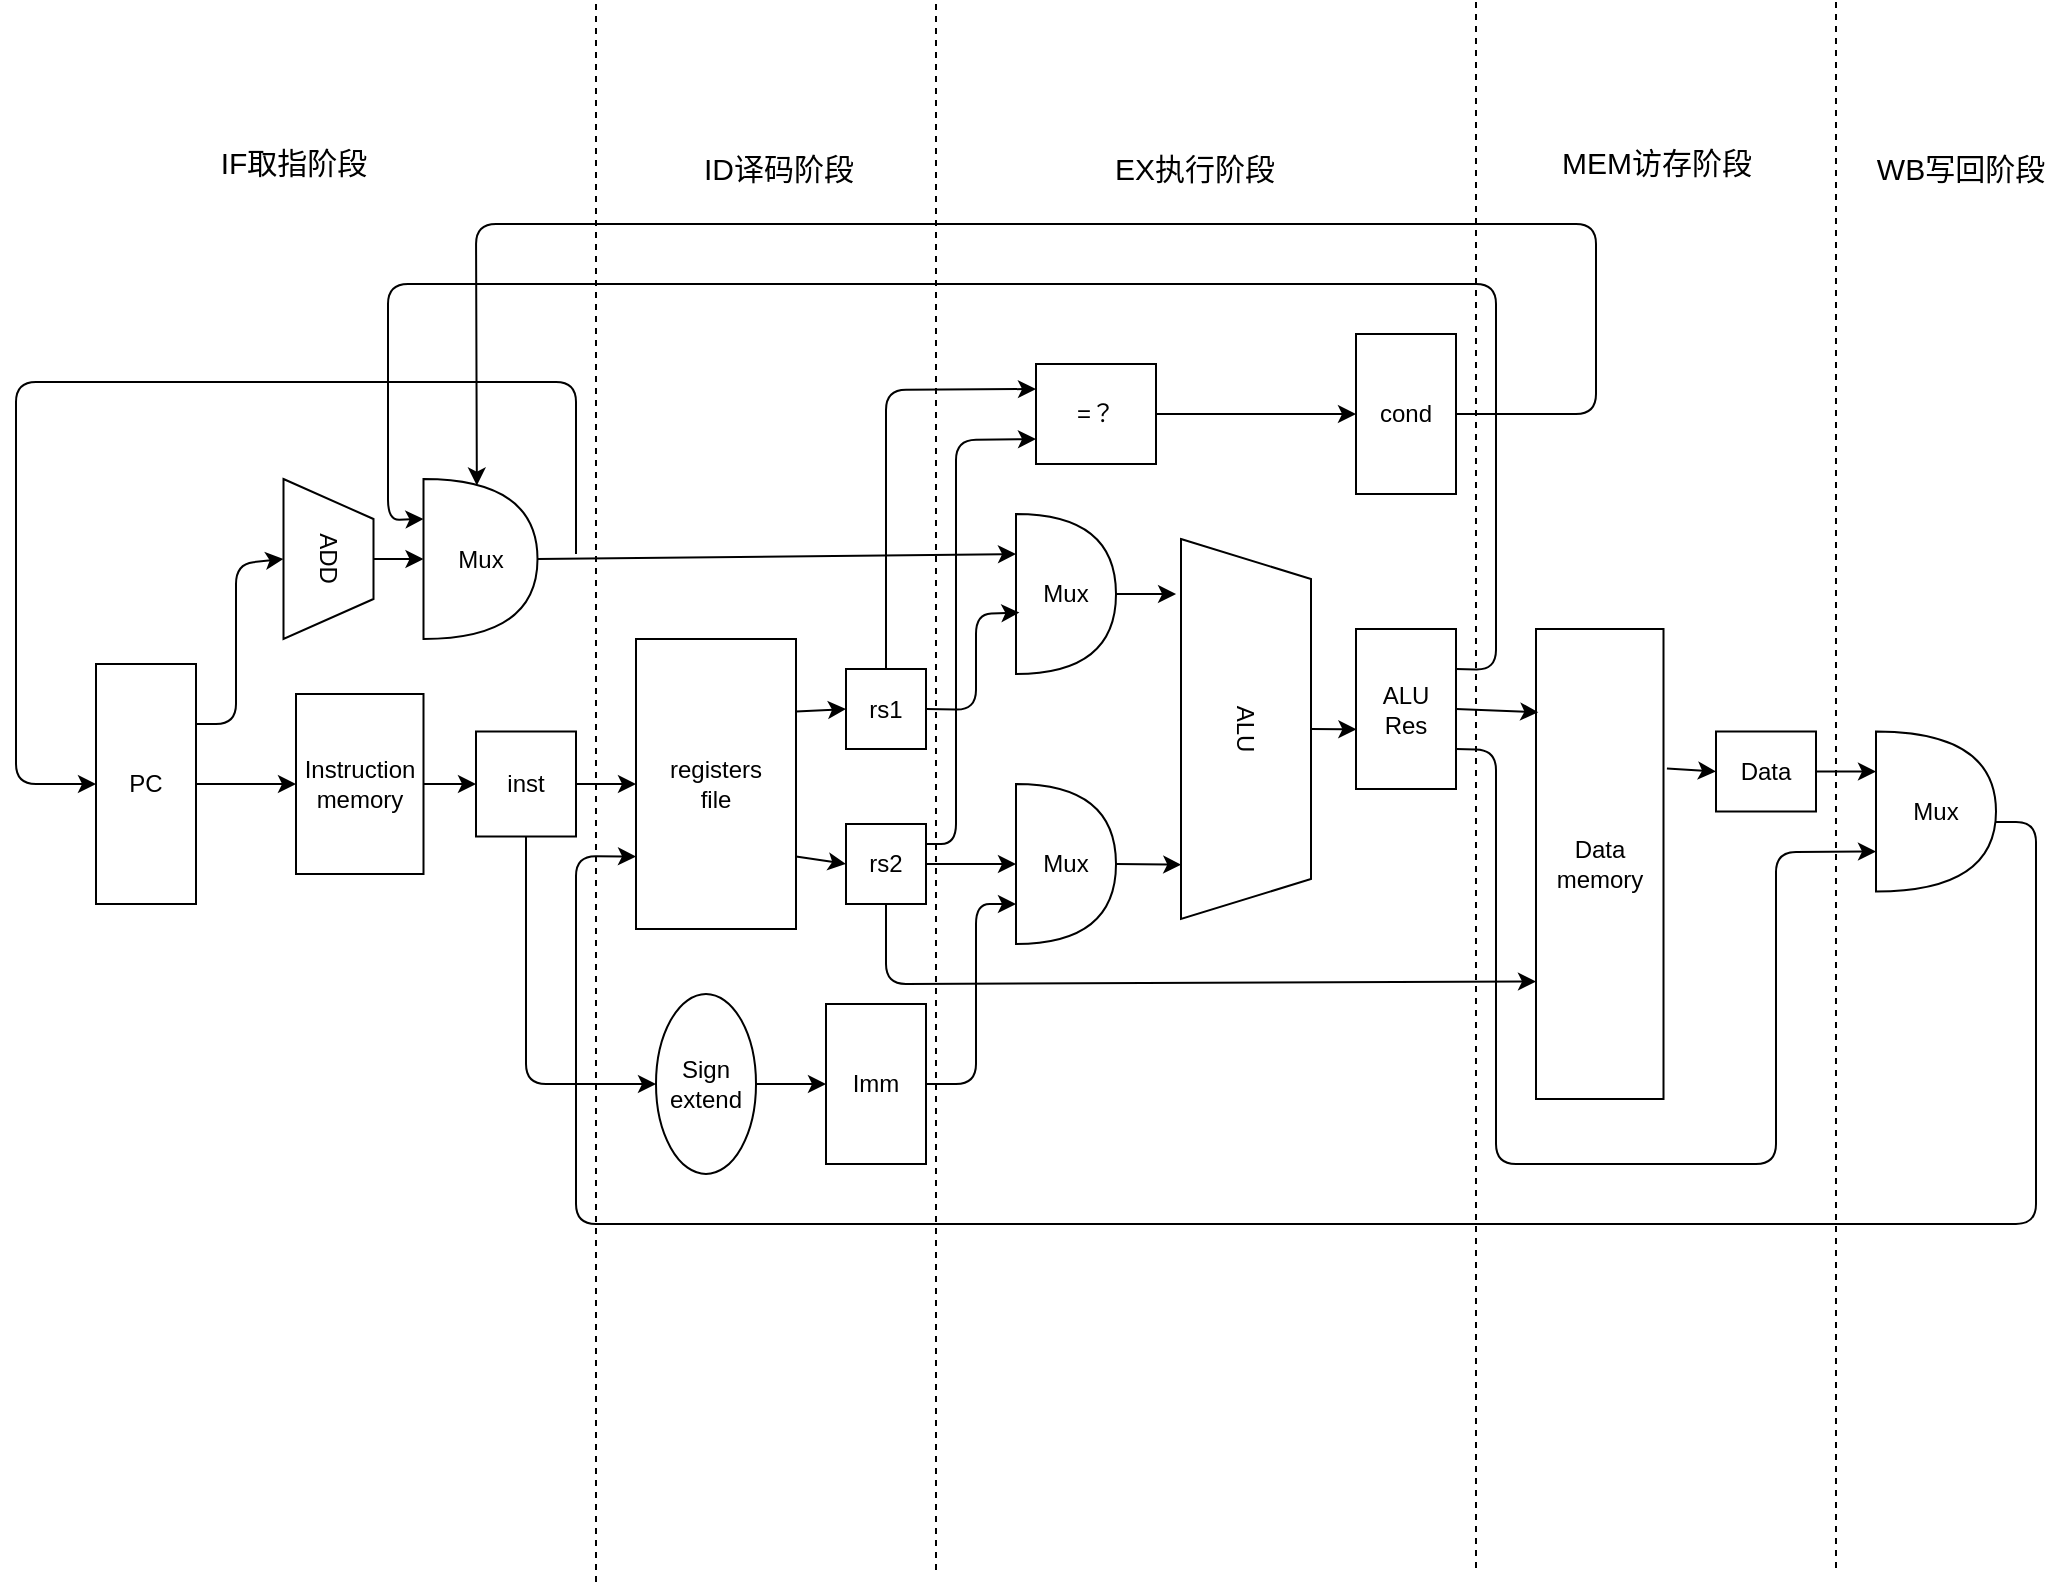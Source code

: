 <mxfile version="14.6.13" type="github">
  <diagram id="mHrBLoBE_nKFGg-nJntb" name="Page-1">
    <mxGraphModel dx="1490" dy="984" grid="0" gridSize="10" guides="1" tooltips="1" connect="1" arrows="1" fold="1" page="0" pageScale="1" pageWidth="827" pageHeight="1169" math="0" shadow="0">
      <root>
        <mxCell id="0" />
        <mxCell id="1" parent="0" />
        <mxCell id="O-riVDPIGo2HMmUdeqhT-26" style="edgeStyle=orthogonalEdgeStyle;rounded=0;orthogonalLoop=1;jettySize=auto;html=1;exitX=1;exitY=0.5;exitDx=0;exitDy=0;entryX=0;entryY=0.5;entryDx=0;entryDy=0;" parent="1" source="O-riVDPIGo2HMmUdeqhT-2" target="O-riVDPIGo2HMmUdeqhT-4" edge="1">
          <mxGeometry relative="1" as="geometry" />
        </mxCell>
        <mxCell id="O-riVDPIGo2HMmUdeqhT-2" value="PC" style="rounded=0;whiteSpace=wrap;html=1;" parent="1" vertex="1">
          <mxGeometry x="130" y="130" width="50" height="120" as="geometry" />
        </mxCell>
        <mxCell id="O-riVDPIGo2HMmUdeqhT-3" value="ADD" style="shape=trapezoid;perimeter=trapezoidPerimeter;whiteSpace=wrap;html=1;fixedSize=1;rotation=90;" parent="1" vertex="1">
          <mxGeometry x="206.25" y="55" width="80" height="45" as="geometry" />
        </mxCell>
        <mxCell id="O-riVDPIGo2HMmUdeqhT-4" value="Instruction&lt;br&gt;memory" style="rounded=0;whiteSpace=wrap;html=1;" parent="1" vertex="1">
          <mxGeometry x="230" y="145" width="63.75" height="90" as="geometry" />
        </mxCell>
        <mxCell id="O-riVDPIGo2HMmUdeqhT-34" style="edgeStyle=orthogonalEdgeStyle;rounded=0;orthogonalLoop=1;jettySize=auto;html=1;exitX=1;exitY=0.5;exitDx=0;exitDy=0;" parent="1" source="O-riVDPIGo2HMmUdeqhT-6" target="O-riVDPIGo2HMmUdeqhT-7" edge="1">
          <mxGeometry relative="1" as="geometry" />
        </mxCell>
        <mxCell id="O-riVDPIGo2HMmUdeqhT-6" value="inst" style="rounded=0;whiteSpace=wrap;html=1;" parent="1" vertex="1">
          <mxGeometry x="320" y="163.75" width="50" height="52.5" as="geometry" />
        </mxCell>
        <mxCell id="O-riVDPIGo2HMmUdeqhT-7" value="registers&lt;br&gt;file" style="rounded=0;whiteSpace=wrap;html=1;" parent="1" vertex="1">
          <mxGeometry x="400" y="117.5" width="80" height="145" as="geometry" />
        </mxCell>
        <mxCell id="O-riVDPIGo2HMmUdeqhT-8" value="rs1" style="rounded=0;whiteSpace=wrap;html=1;" parent="1" vertex="1">
          <mxGeometry x="505" y="132.5" width="40" height="40" as="geometry" />
        </mxCell>
        <mxCell id="O-riVDPIGo2HMmUdeqhT-9" value="rs2" style="rounded=0;whiteSpace=wrap;html=1;" parent="1" vertex="1">
          <mxGeometry x="505" y="210" width="40" height="40" as="geometry" />
        </mxCell>
        <mxCell id="O-riVDPIGo2HMmUdeqhT-11" value="Mux" style="shape=or;whiteSpace=wrap;html=1;" parent="1" vertex="1">
          <mxGeometry x="590" y="55" width="50" height="80" as="geometry" />
        </mxCell>
        <mxCell id="O-riVDPIGo2HMmUdeqhT-12" value="Mux" style="shape=or;whiteSpace=wrap;html=1;" parent="1" vertex="1">
          <mxGeometry x="590" y="190" width="50" height="80" as="geometry" />
        </mxCell>
        <mxCell id="O-riVDPIGo2HMmUdeqhT-13" value="ALU" style="shape=trapezoid;perimeter=trapezoidPerimeter;whiteSpace=wrap;html=1;fixedSize=1;rotation=90;" parent="1" vertex="1">
          <mxGeometry x="610" y="130" width="190" height="65" as="geometry" />
        </mxCell>
        <mxCell id="O-riVDPIGo2HMmUdeqhT-14" value="Mux" style="shape=or;whiteSpace=wrap;html=1;" parent="1" vertex="1">
          <mxGeometry x="293.75" y="37.5" width="57" height="80" as="geometry" />
        </mxCell>
        <mxCell id="O-riVDPIGo2HMmUdeqhT-15" value="=？" style="rounded=0;whiteSpace=wrap;html=1;" parent="1" vertex="1">
          <mxGeometry x="600" y="-20" width="60" height="50" as="geometry" />
        </mxCell>
        <mxCell id="O-riVDPIGo2HMmUdeqhT-16" value="cond" style="rounded=0;whiteSpace=wrap;html=1;" parent="1" vertex="1">
          <mxGeometry x="760" y="-35" width="50" height="80" as="geometry" />
        </mxCell>
        <mxCell id="O-riVDPIGo2HMmUdeqhT-17" value="ALU&lt;br&gt;Res" style="rounded=0;whiteSpace=wrap;html=1;" parent="1" vertex="1">
          <mxGeometry x="760" y="112.5" width="50" height="80" as="geometry" />
        </mxCell>
        <mxCell id="O-riVDPIGo2HMmUdeqhT-18" value="Data&lt;br&gt;memory" style="rounded=0;whiteSpace=wrap;html=1;" parent="1" vertex="1">
          <mxGeometry x="850" y="112.5" width="63.75" height="235" as="geometry" />
        </mxCell>
        <mxCell id="O-riVDPIGo2HMmUdeqhT-19" value="Data" style="rounded=0;whiteSpace=wrap;html=1;" parent="1" vertex="1">
          <mxGeometry x="940" y="163.75" width="50" height="40" as="geometry" />
        </mxCell>
        <mxCell id="O-riVDPIGo2HMmUdeqhT-20" value="Mux" style="shape=or;whiteSpace=wrap;html=1;" parent="1" vertex="1">
          <mxGeometry x="1020" y="163.75" width="60" height="80" as="geometry" />
        </mxCell>
        <mxCell id="O-riVDPIGo2HMmUdeqhT-23" value="Imm" style="rounded=0;whiteSpace=wrap;html=1;" parent="1" vertex="1">
          <mxGeometry x="495" y="300" width="50" height="80" as="geometry" />
        </mxCell>
        <mxCell id="O-riVDPIGo2HMmUdeqhT-24" value="Sign&lt;br&gt;extend" style="ellipse;whiteSpace=wrap;html=1;" parent="1" vertex="1">
          <mxGeometry x="410" y="295" width="50" height="90" as="geometry" />
        </mxCell>
        <mxCell id="O-riVDPIGo2HMmUdeqhT-25" value="" style="endArrow=classic;html=1;exitX=0.5;exitY=1;exitDx=0;exitDy=0;entryX=0;entryY=0.5;entryDx=0;entryDy=0;" parent="1" source="O-riVDPIGo2HMmUdeqhT-6" target="O-riVDPIGo2HMmUdeqhT-24" edge="1">
          <mxGeometry width="50" height="50" relative="1" as="geometry">
            <mxPoint x="660" y="365" as="sourcePoint" />
            <mxPoint x="710" y="315" as="targetPoint" />
            <Array as="points">
              <mxPoint x="345" y="340" />
            </Array>
          </mxGeometry>
        </mxCell>
        <mxCell id="O-riVDPIGo2HMmUdeqhT-27" value="" style="endArrow=classic;html=1;exitX=1;exitY=0.75;exitDx=0;exitDy=0;entryX=0;entryY=0.5;entryDx=0;entryDy=0;" parent="1" source="O-riVDPIGo2HMmUdeqhT-7" target="O-riVDPIGo2HMmUdeqhT-9" edge="1">
          <mxGeometry width="50" height="50" relative="1" as="geometry">
            <mxPoint x="650" y="300" as="sourcePoint" />
            <mxPoint x="700" y="250" as="targetPoint" />
          </mxGeometry>
        </mxCell>
        <mxCell id="O-riVDPIGo2HMmUdeqhT-28" value="" style="endArrow=classic;html=1;entryX=0.5;entryY=1;entryDx=0;entryDy=0;exitX=1;exitY=0.25;exitDx=0;exitDy=0;" parent="1" source="O-riVDPIGo2HMmUdeqhT-2" target="O-riVDPIGo2HMmUdeqhT-3" edge="1">
          <mxGeometry width="50" height="50" relative="1" as="geometry">
            <mxPoint x="180" y="150" as="sourcePoint" />
            <mxPoint x="220" y="80" as="targetPoint" />
            <Array as="points">
              <mxPoint x="200" y="160" />
              <mxPoint x="200" y="80" />
            </Array>
          </mxGeometry>
        </mxCell>
        <mxCell id="O-riVDPIGo2HMmUdeqhT-30" value="" style="endArrow=classic;html=1;exitX=0.5;exitY=0;exitDx=0;exitDy=0;entryX=0;entryY=0.5;entryDx=0;entryDy=0;entryPerimeter=0;" parent="1" source="O-riVDPIGo2HMmUdeqhT-3" target="O-riVDPIGo2HMmUdeqhT-14" edge="1">
          <mxGeometry width="50" height="50" relative="1" as="geometry">
            <mxPoint x="140" y="-20" as="sourcePoint" />
            <mxPoint x="295" y="90" as="targetPoint" />
          </mxGeometry>
        </mxCell>
        <mxCell id="O-riVDPIGo2HMmUdeqhT-32" value="" style="endArrow=classic;html=1;exitX=1;exitY=0.5;exitDx=0;exitDy=0;entryX=0;entryY=0.5;entryDx=0;entryDy=0;" parent="1" source="O-riVDPIGo2HMmUdeqhT-4" target="O-riVDPIGo2HMmUdeqhT-6" edge="1">
          <mxGeometry width="50" height="50" relative="1" as="geometry">
            <mxPoint x="150" y="410" as="sourcePoint" />
            <mxPoint x="200" y="360" as="targetPoint" />
          </mxGeometry>
        </mxCell>
        <mxCell id="O-riVDPIGo2HMmUdeqhT-37" value="" style="endArrow=classic;html=1;exitX=1;exitY=0.25;exitDx=0;exitDy=0;entryX=0;entryY=0.5;entryDx=0;entryDy=0;" parent="1" source="O-riVDPIGo2HMmUdeqhT-7" target="O-riVDPIGo2HMmUdeqhT-8" edge="1">
          <mxGeometry width="50" height="50" relative="1" as="geometry">
            <mxPoint x="630" y="180" as="sourcePoint" />
            <mxPoint x="680" y="130" as="targetPoint" />
          </mxGeometry>
        </mxCell>
        <mxCell id="O-riVDPIGo2HMmUdeqhT-38" value="" style="endArrow=classic;html=1;exitX=1;exitY=0.5;exitDx=0;exitDy=0;entryX=0;entryY=0.5;entryDx=0;entryDy=0;" parent="1" source="O-riVDPIGo2HMmUdeqhT-24" target="O-riVDPIGo2HMmUdeqhT-23" edge="1">
          <mxGeometry width="50" height="50" relative="1" as="geometry">
            <mxPoint x="670" y="440" as="sourcePoint" />
            <mxPoint x="720" y="390" as="targetPoint" />
          </mxGeometry>
        </mxCell>
        <mxCell id="O-riVDPIGo2HMmUdeqhT-40" value="" style="endArrow=classic;html=1;exitX=1;exitY=0.5;exitDx=0;exitDy=0;entryX=0;entryY=0.75;entryDx=0;entryDy=0;entryPerimeter=0;" parent="1" source="O-riVDPIGo2HMmUdeqhT-23" target="O-riVDPIGo2HMmUdeqhT-12" edge="1">
          <mxGeometry width="50" height="50" relative="1" as="geometry">
            <mxPoint x="670" y="380" as="sourcePoint" />
            <mxPoint x="720" y="330" as="targetPoint" />
            <Array as="points">
              <mxPoint x="570" y="340" />
              <mxPoint x="570" y="250" />
            </Array>
          </mxGeometry>
        </mxCell>
        <mxCell id="O-riVDPIGo2HMmUdeqhT-41" value="" style="endArrow=classic;html=1;exitX=1;exitY=0.5;exitDx=0;exitDy=0;entryX=0;entryY=0.5;entryDx=0;entryDy=0;entryPerimeter=0;" parent="1" source="O-riVDPIGo2HMmUdeqhT-9" target="O-riVDPIGo2HMmUdeqhT-12" edge="1">
          <mxGeometry width="50" height="50" relative="1" as="geometry">
            <mxPoint x="660" y="390" as="sourcePoint" />
            <mxPoint x="710" y="340" as="targetPoint" />
          </mxGeometry>
        </mxCell>
        <mxCell id="O-riVDPIGo2HMmUdeqhT-42" value="" style="endArrow=classic;html=1;exitX=1;exitY=0.5;exitDx=0;exitDy=0;exitPerimeter=0;entryX=0.145;entryY=1.038;entryDx=0;entryDy=0;entryPerimeter=0;" parent="1" source="O-riVDPIGo2HMmUdeqhT-11" target="O-riVDPIGo2HMmUdeqhT-13" edge="1">
          <mxGeometry width="50" height="50" relative="1" as="geometry">
            <mxPoint x="630" y="180" as="sourcePoint" />
            <mxPoint x="640" y="150" as="targetPoint" />
          </mxGeometry>
        </mxCell>
        <mxCell id="O-riVDPIGo2HMmUdeqhT-43" value="" style="endArrow=classic;html=1;exitX=1;exitY=0.5;exitDx=0;exitDy=0;exitPerimeter=0;entryX=0.857;entryY=0.998;entryDx=0;entryDy=0;entryPerimeter=0;" parent="1" source="O-riVDPIGo2HMmUdeqhT-12" target="O-riVDPIGo2HMmUdeqhT-13" edge="1">
          <mxGeometry width="50" height="50" relative="1" as="geometry">
            <mxPoint x="670" y="330" as="sourcePoint" />
            <mxPoint x="720" y="280" as="targetPoint" />
          </mxGeometry>
        </mxCell>
        <mxCell id="O-riVDPIGo2HMmUdeqhT-44" value="" style="endArrow=classic;html=1;exitX=1;exitY=0.5;exitDx=0;exitDy=0;entryX=0;entryY=0.25;entryDx=0;entryDy=0;entryPerimeter=0;exitPerimeter=0;" parent="1" source="O-riVDPIGo2HMmUdeqhT-14" target="O-riVDPIGo2HMmUdeqhT-11" edge="1">
          <mxGeometry width="50" height="50" relative="1" as="geometry">
            <mxPoint x="370" y="77.5" as="sourcePoint" />
            <mxPoint x="570" y="50" as="targetPoint" />
          </mxGeometry>
        </mxCell>
        <mxCell id="O-riVDPIGo2HMmUdeqhT-46" value="" style="endArrow=classic;html=1;exitX=1;exitY=0.5;exitDx=0;exitDy=0;entryX=0.034;entryY=0.616;entryDx=0;entryDy=0;entryPerimeter=0;" parent="1" source="O-riVDPIGo2HMmUdeqhT-8" target="O-riVDPIGo2HMmUdeqhT-11" edge="1">
          <mxGeometry width="50" height="50" relative="1" as="geometry">
            <mxPoint x="695" y="340" as="sourcePoint" />
            <mxPoint x="740" y="250" as="targetPoint" />
            <Array as="points">
              <mxPoint x="570" y="153" />
              <mxPoint x="570" y="105" />
            </Array>
          </mxGeometry>
        </mxCell>
        <mxCell id="O-riVDPIGo2HMmUdeqhT-48" value="" style="endArrow=classic;html=1;exitX=1;exitY=0.25;exitDx=0;exitDy=0;entryX=0;entryY=0.75;entryDx=0;entryDy=0;" parent="1" source="O-riVDPIGo2HMmUdeqhT-9" target="O-riVDPIGo2HMmUdeqhT-15" edge="1">
          <mxGeometry width="50" height="50" relative="1" as="geometry">
            <mxPoint x="640" y="370" as="sourcePoint" />
            <mxPoint x="685" y="280" as="targetPoint" />
            <Array as="points">
              <mxPoint x="560" y="220" />
              <mxPoint x="560" y="18" />
            </Array>
          </mxGeometry>
        </mxCell>
        <mxCell id="O-riVDPIGo2HMmUdeqhT-49" value="" style="endArrow=classic;html=1;entryX=0;entryY=0.5;entryDx=0;entryDy=0;exitX=1;exitY=0.5;exitDx=0;exitDy=0;" parent="1" source="O-riVDPIGo2HMmUdeqhT-15" target="O-riVDPIGo2HMmUdeqhT-16" edge="1">
          <mxGeometry width="50" height="50" relative="1" as="geometry">
            <mxPoint x="660" y="15" as="sourcePoint" />
            <mxPoint x="710" y="-35" as="targetPoint" />
          </mxGeometry>
        </mxCell>
        <mxCell id="O-riVDPIGo2HMmUdeqhT-50" value="" style="endArrow=classic;html=1;entryX=0;entryY=0.25;entryDx=0;entryDy=0;exitX=0.5;exitY=0;exitDx=0;exitDy=0;" parent="1" source="O-riVDPIGo2HMmUdeqhT-8" target="O-riVDPIGo2HMmUdeqhT-15" edge="1">
          <mxGeometry width="50" height="50" relative="1" as="geometry">
            <mxPoint x="530" y="130" as="sourcePoint" />
            <mxPoint x="540" y="-40" as="targetPoint" />
            <Array as="points">
              <mxPoint x="525" y="-7" />
            </Array>
          </mxGeometry>
        </mxCell>
        <mxCell id="O-riVDPIGo2HMmUdeqhT-51" value="" style="endArrow=classic;html=1;exitX=0.5;exitY=0;exitDx=0;exitDy=0;entryX=0.004;entryY=0.627;entryDx=0;entryDy=0;entryPerimeter=0;" parent="1" source="O-riVDPIGo2HMmUdeqhT-13" target="O-riVDPIGo2HMmUdeqhT-17" edge="1">
          <mxGeometry width="50" height="50" relative="1" as="geometry">
            <mxPoint x="540" y="-50" as="sourcePoint" />
            <mxPoint x="590" y="-100" as="targetPoint" />
          </mxGeometry>
        </mxCell>
        <mxCell id="O-riVDPIGo2HMmUdeqhT-52" value="" style="endArrow=classic;html=1;exitX=0.5;exitY=1;exitDx=0;exitDy=0;entryX=0;entryY=0.75;entryDx=0;entryDy=0;" parent="1" source="O-riVDPIGo2HMmUdeqhT-9" target="O-riVDPIGo2HMmUdeqhT-18" edge="1">
          <mxGeometry width="50" height="50" relative="1" as="geometry">
            <mxPoint x="630" y="180" as="sourcePoint" />
            <mxPoint x="680" y="130" as="targetPoint" />
            <Array as="points">
              <mxPoint x="525" y="290" />
            </Array>
          </mxGeometry>
        </mxCell>
        <mxCell id="O-riVDPIGo2HMmUdeqhT-53" value="" style="endArrow=classic;html=1;exitX=1;exitY=0.5;exitDx=0;exitDy=0;entryX=0.018;entryY=0.177;entryDx=0;entryDy=0;entryPerimeter=0;" parent="1" source="O-riVDPIGo2HMmUdeqhT-17" target="O-riVDPIGo2HMmUdeqhT-18" edge="1">
          <mxGeometry width="50" height="50" relative="1" as="geometry">
            <mxPoint x="630" y="180" as="sourcePoint" />
            <mxPoint x="680" y="130" as="targetPoint" />
          </mxGeometry>
        </mxCell>
        <mxCell id="O-riVDPIGo2HMmUdeqhT-55" value="" style="endArrow=classic;html=1;exitX=1;exitY=0.5;exitDx=0;exitDy=0;entryX=0.468;entryY=0.041;entryDx=0;entryDy=0;entryPerimeter=0;" parent="1" source="O-riVDPIGo2HMmUdeqhT-16" target="O-riVDPIGo2HMmUdeqhT-14" edge="1">
          <mxGeometry width="50" height="50" relative="1" as="geometry">
            <mxPoint x="810" y="12.5" as="sourcePoint" />
            <mxPoint x="954" y="-2.5" as="targetPoint" />
            <Array as="points">
              <mxPoint x="880" y="5" />
              <mxPoint x="880" y="-90" />
              <mxPoint x="320" y="-90" />
            </Array>
          </mxGeometry>
        </mxCell>
        <mxCell id="O-riVDPIGo2HMmUdeqhT-57" value="" style="endArrow=classic;html=1;exitX=1;exitY=0.25;exitDx=0;exitDy=0;entryX=0;entryY=0.25;entryDx=0;entryDy=0;entryPerimeter=0;" parent="1" source="O-riVDPIGo2HMmUdeqhT-17" target="O-riVDPIGo2HMmUdeqhT-14" edge="1">
          <mxGeometry width="50" height="50" relative="1" as="geometry">
            <mxPoint x="1025" y="60" as="sourcePoint" />
            <mxPoint x="213" y="-51" as="targetPoint" />
            <Array as="points">
              <mxPoint x="830" y="133" />
              <mxPoint x="830" y="-60" />
              <mxPoint x="276" y="-60" />
              <mxPoint x="276" y="58" />
            </Array>
          </mxGeometry>
        </mxCell>
        <mxCell id="O-riVDPIGo2HMmUdeqhT-58" value="" style="endArrow=classic;html=1;exitX=1;exitY=0.75;exitDx=0;exitDy=0;entryX=0;entryY=0.75;entryDx=0;entryDy=0;entryPerimeter=0;" parent="1" source="O-riVDPIGo2HMmUdeqhT-17" target="O-riVDPIGo2HMmUdeqhT-20" edge="1">
          <mxGeometry width="50" height="50" relative="1" as="geometry">
            <mxPoint x="750" y="420" as="sourcePoint" />
            <mxPoint x="1000" y="380" as="targetPoint" />
            <Array as="points">
              <mxPoint x="830" y="173" />
              <mxPoint x="830" y="380" />
              <mxPoint x="970" y="380" />
              <mxPoint x="970" y="224" />
            </Array>
          </mxGeometry>
        </mxCell>
        <mxCell id="O-riVDPIGo2HMmUdeqhT-59" value="" style="endArrow=classic;html=1;exitX=1.027;exitY=0.297;exitDx=0;exitDy=0;exitPerimeter=0;entryX=0;entryY=0.5;entryDx=0;entryDy=0;" parent="1" source="O-riVDPIGo2HMmUdeqhT-18" target="O-riVDPIGo2HMmUdeqhT-19" edge="1">
          <mxGeometry width="50" height="50" relative="1" as="geometry">
            <mxPoint x="630" y="180" as="sourcePoint" />
            <mxPoint x="680" y="130" as="targetPoint" />
          </mxGeometry>
        </mxCell>
        <mxCell id="O-riVDPIGo2HMmUdeqhT-60" value="" style="endArrow=classic;html=1;exitX=1;exitY=0.5;exitDx=0;exitDy=0;entryX=0;entryY=0.25;entryDx=0;entryDy=0;entryPerimeter=0;" parent="1" source="O-riVDPIGo2HMmUdeqhT-19" target="O-riVDPIGo2HMmUdeqhT-20" edge="1">
          <mxGeometry width="50" height="50" relative="1" as="geometry">
            <mxPoint x="630" y="180" as="sourcePoint" />
            <mxPoint x="680" y="130" as="targetPoint" />
          </mxGeometry>
        </mxCell>
        <mxCell id="O-riVDPIGo2HMmUdeqhT-61" value="" style="endArrow=classic;html=1;entryX=0;entryY=0.75;entryDx=0;entryDy=0;" parent="1" target="O-riVDPIGo2HMmUdeqhT-7" edge="1">
          <mxGeometry width="50" height="50" relative="1" as="geometry">
            <mxPoint x="1080" y="209" as="sourcePoint" />
            <mxPoint x="360" y="370" as="targetPoint" />
            <Array as="points">
              <mxPoint x="1100" y="209" />
              <mxPoint x="1100" y="410" />
              <mxPoint x="370" y="410" />
              <mxPoint x="370" y="226" />
            </Array>
          </mxGeometry>
        </mxCell>
        <mxCell id="O-riVDPIGo2HMmUdeqhT-62" value="" style="endArrow=classic;html=1;entryX=0;entryY=0.5;entryDx=0;entryDy=0;" parent="1" target="O-riVDPIGo2HMmUdeqhT-2" edge="1">
          <mxGeometry width="50" height="50" relative="1" as="geometry">
            <mxPoint x="370" y="75" as="sourcePoint" />
            <mxPoint x="220" y="-130" as="targetPoint" />
            <Array as="points">
              <mxPoint x="370" y="-11" />
              <mxPoint x="90" y="-11" />
              <mxPoint x="90" y="190" />
            </Array>
          </mxGeometry>
        </mxCell>
        <mxCell id="O-riVDPIGo2HMmUdeqhT-64" value="" style="endArrow=none;dashed=1;html=1;" parent="1" edge="1">
          <mxGeometry width="50" height="50" relative="1" as="geometry">
            <mxPoint x="380" y="-200" as="sourcePoint" />
            <mxPoint x="380" y="590" as="targetPoint" />
          </mxGeometry>
        </mxCell>
        <mxCell id="O-riVDPIGo2HMmUdeqhT-65" value="" style="endArrow=none;dashed=1;html=1;" parent="1" edge="1">
          <mxGeometry width="50" height="50" relative="1" as="geometry">
            <mxPoint x="550" y="-200" as="sourcePoint" />
            <mxPoint x="550" y="585.635" as="targetPoint" />
          </mxGeometry>
        </mxCell>
        <mxCell id="O-riVDPIGo2HMmUdeqhT-66" value="" style="endArrow=none;dashed=1;html=1;" parent="1" edge="1">
          <mxGeometry width="50" height="50" relative="1" as="geometry">
            <mxPoint x="820" y="-201" as="sourcePoint" />
            <mxPoint x="820" y="584.635" as="targetPoint" />
          </mxGeometry>
        </mxCell>
        <mxCell id="O-riVDPIGo2HMmUdeqhT-67" value="" style="endArrow=none;dashed=1;html=1;" parent="1" edge="1">
          <mxGeometry width="50" height="50" relative="1" as="geometry">
            <mxPoint x="1000" y="-201" as="sourcePoint" />
            <mxPoint x="1000" y="584.635" as="targetPoint" />
          </mxGeometry>
        </mxCell>
        <mxCell id="O-riVDPIGo2HMmUdeqhT-68" value="&lt;font style=&quot;font-size: 15px&quot;&gt;IF取指阶段&lt;/font&gt;" style="text;html=1;strokeColor=none;fillColor=none;align=center;verticalAlign=middle;whiteSpace=wrap;rounded=0;" parent="1" vertex="1">
          <mxGeometry x="187" y="-131" width="84" height="20" as="geometry" />
        </mxCell>
        <mxCell id="O-riVDPIGo2HMmUdeqhT-70" value="&lt;font style=&quot;font-size: 15px&quot;&gt;ID译码阶段&lt;/font&gt;" style="text;html=1;strokeColor=none;fillColor=none;align=center;verticalAlign=middle;whiteSpace=wrap;rounded=0;" parent="1" vertex="1">
          <mxGeometry x="421" y="-128" width="101" height="20" as="geometry" />
        </mxCell>
        <mxCell id="O-riVDPIGo2HMmUdeqhT-71" value="&lt;font style=&quot;font-size: 15px&quot;&gt;EX执行阶段&lt;/font&gt;" style="text;html=1;strokeColor=none;fillColor=none;align=center;verticalAlign=middle;whiteSpace=wrap;rounded=0;" parent="1" vertex="1">
          <mxGeometry x="629" y="-128" width="101" height="20" as="geometry" />
        </mxCell>
        <mxCell id="O-riVDPIGo2HMmUdeqhT-72" value="&lt;font style=&quot;font-size: 15px&quot;&gt;MEM访存阶段&lt;/font&gt;" style="text;html=1;strokeColor=none;fillColor=none;align=center;verticalAlign=middle;whiteSpace=wrap;rounded=0;" parent="1" vertex="1">
          <mxGeometry x="859.5" y="-131" width="101" height="20" as="geometry" />
        </mxCell>
        <mxCell id="O-riVDPIGo2HMmUdeqhT-73" value="&lt;font style=&quot;font-size: 15px&quot;&gt;WB写回阶段&lt;/font&gt;" style="text;html=1;strokeColor=none;fillColor=none;align=center;verticalAlign=middle;whiteSpace=wrap;rounded=0;" parent="1" vertex="1">
          <mxGeometry x="1012" y="-128" width="101" height="20" as="geometry" />
        </mxCell>
      </root>
    </mxGraphModel>
  </diagram>
</mxfile>
